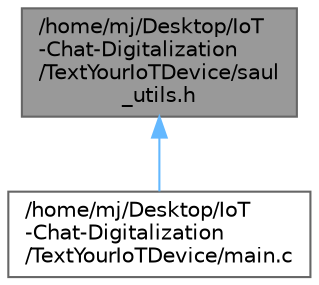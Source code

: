 digraph "/home/mj/Desktop/IoT-Chat-Digitalization/TextYourIoTDevice/saul_utils.h"
{
 // LATEX_PDF_SIZE
  bgcolor="transparent";
  edge [fontname=Helvetica,fontsize=10,labelfontname=Helvetica,labelfontsize=10];
  node [fontname=Helvetica,fontsize=10,shape=box,height=0.2,width=0.4];
  Node1 [id="Node000001",label="/home/mj/Desktop/IoT\l-Chat-Digitalization\l/TextYourIoTDevice/saul\l_utils.h",height=0.2,width=0.4,color="gray40", fillcolor="grey60", style="filled", fontcolor="black",tooltip="Header-Datei für die Verwaltung und Verarbeitung von SAUL-Geräten."];
  Node1 -> Node2 [id="edge2_Node000001_Node000002",dir="back",color="steelblue1",style="solid",tooltip=" "];
  Node2 [id="Node000002",label="/home/mj/Desktop/IoT\l-Chat-Digitalization\l/TextYourIoTDevice/main.c",height=0.2,width=0.4,color="grey40", fillcolor="white", style="filled",URL="$TextYourIoTDevice_2main_8c.html",tooltip="MQTT-basierte Sensordatenkommunikation mit RIOT OS."];
}
